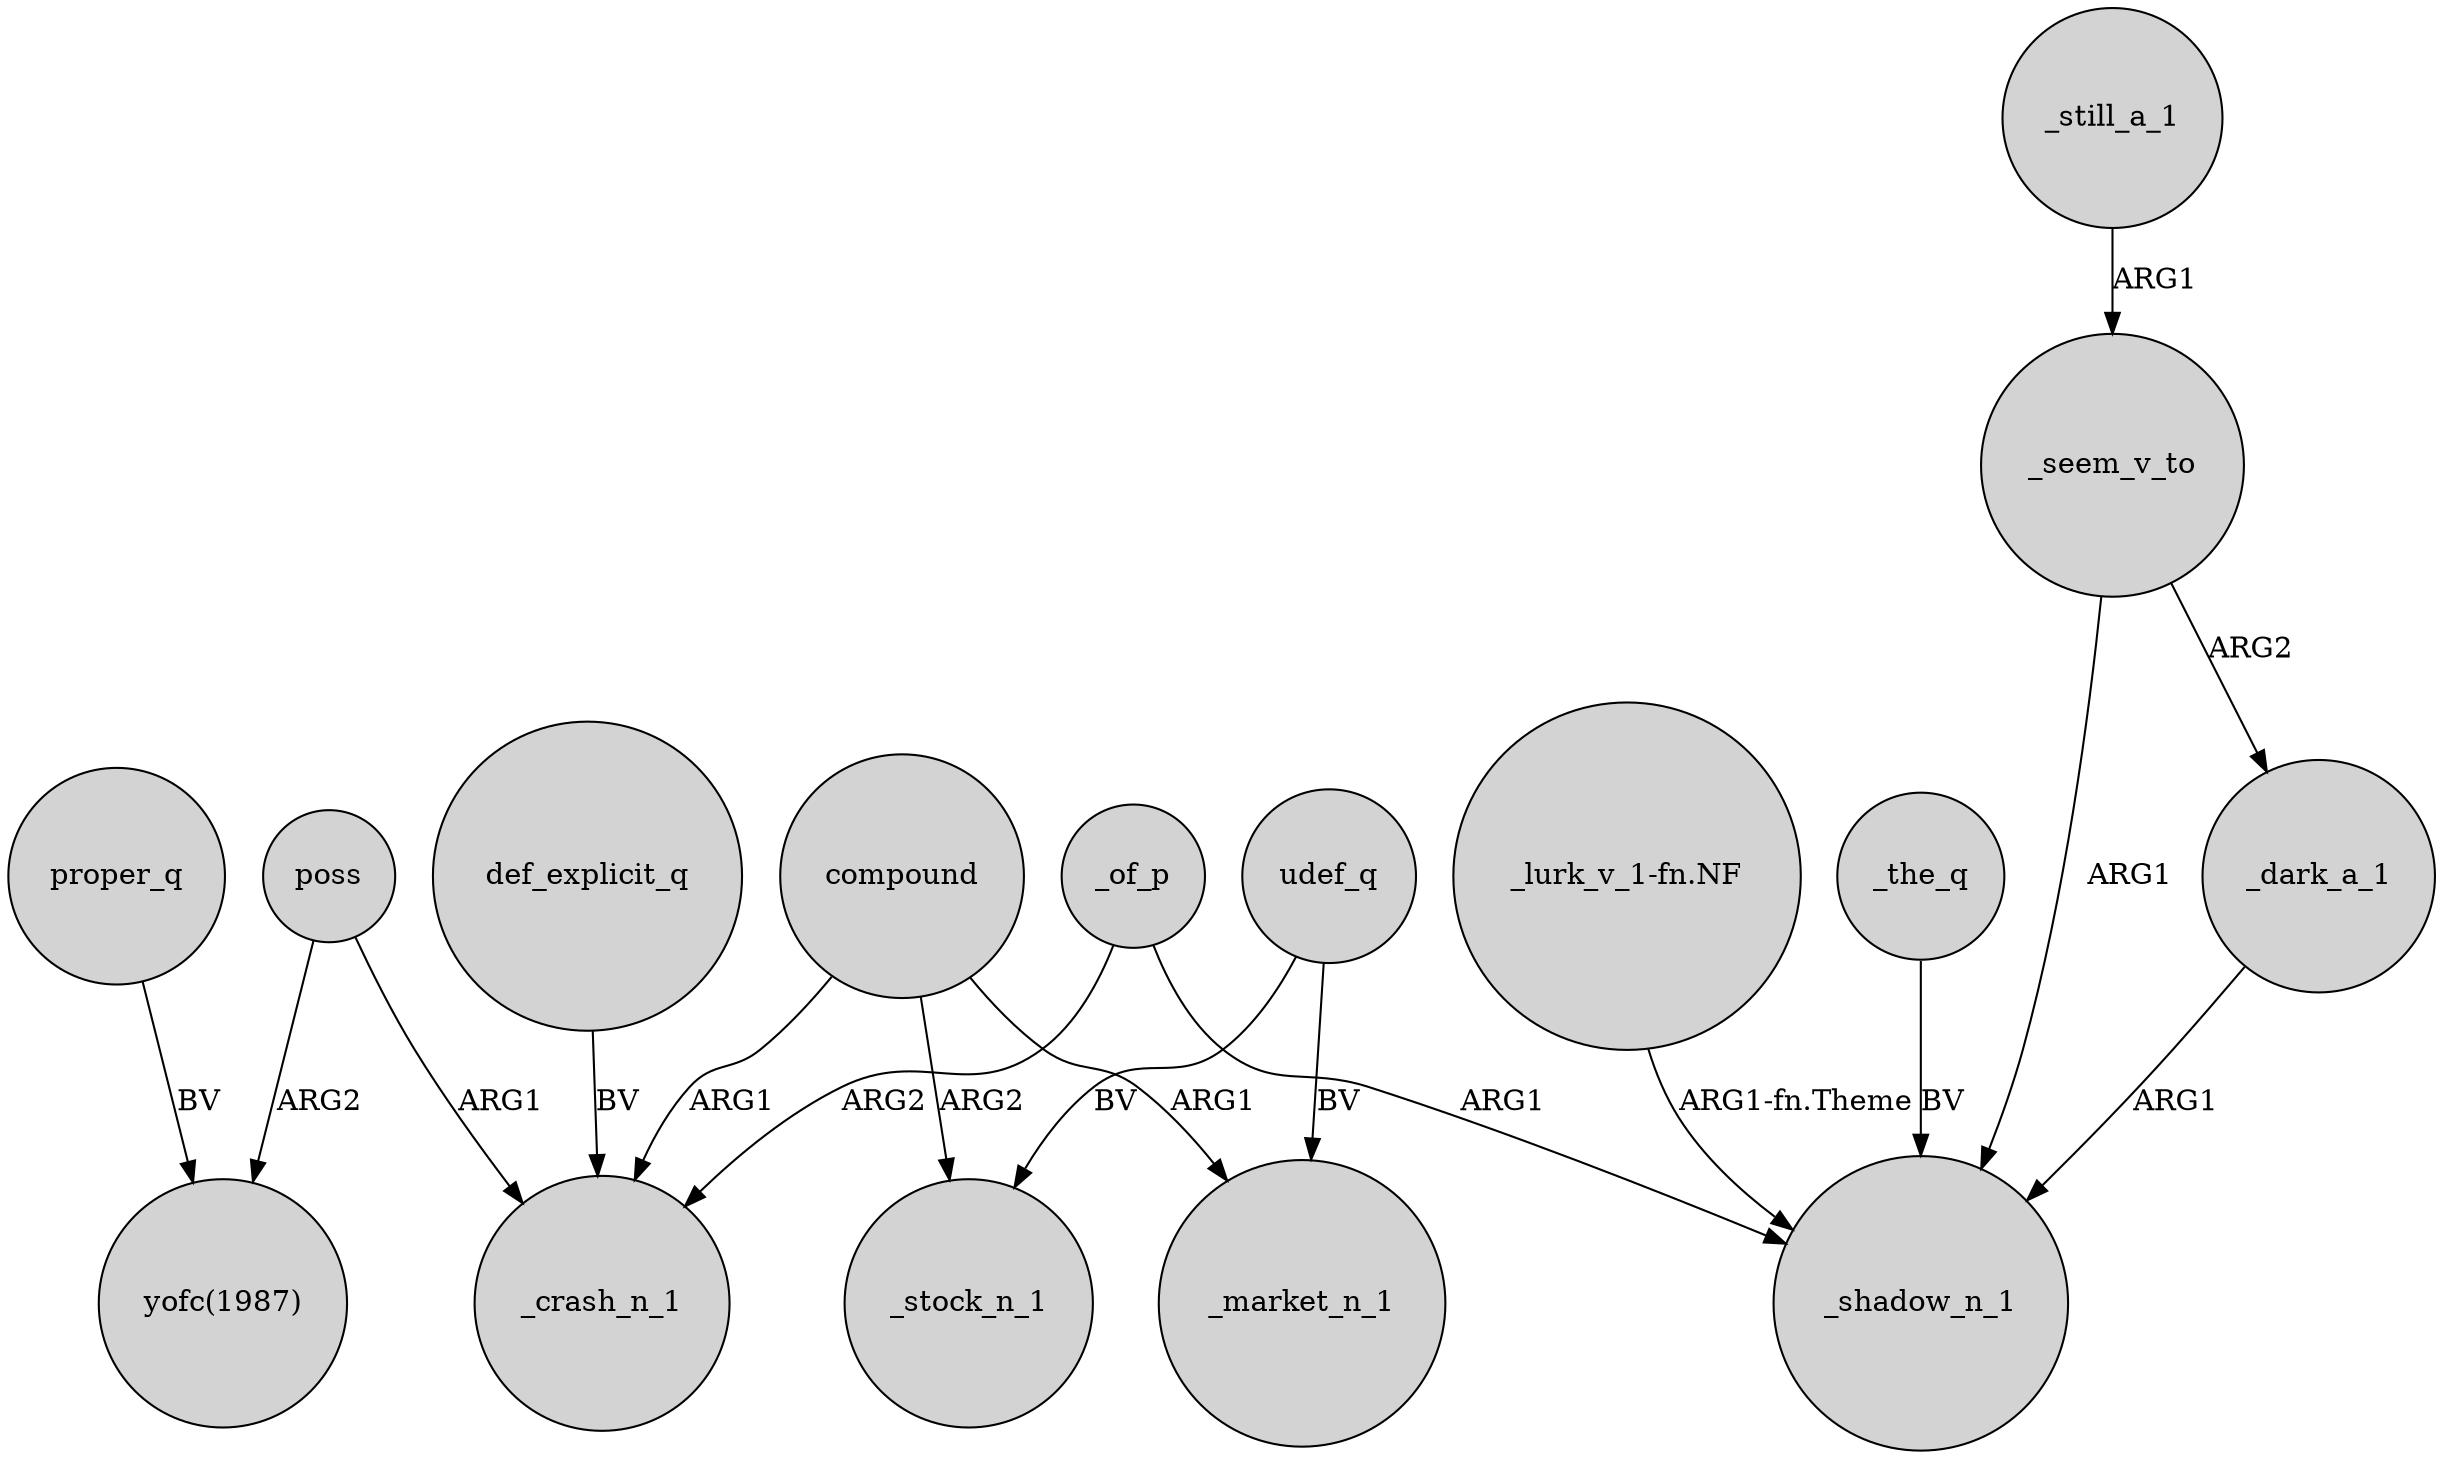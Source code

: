digraph {
	node [shape=circle style=filled]
	_of_p -> _crash_n_1 [label=ARG2]
	poss -> _crash_n_1 [label=ARG1]
	compound -> _crash_n_1 [label=ARG1]
	udef_q -> _stock_n_1 [label=BV]
	"_lurk_v_1-fn.NF" -> _shadow_n_1 [label="ARG1-fn.Theme"]
	_the_q -> _shadow_n_1 [label=BV]
	udef_q -> _market_n_1 [label=BV]
	compound -> _market_n_1 [label=ARG1]
	_still_a_1 -> _seem_v_to [label=ARG1]
	_seem_v_to -> _shadow_n_1 [label=ARG1]
	_of_p -> _shadow_n_1 [label=ARG1]
	_seem_v_to -> _dark_a_1 [label=ARG2]
	def_explicit_q -> _crash_n_1 [label=BV]
	compound -> _stock_n_1 [label=ARG2]
	poss -> "yofc(1987)" [label=ARG2]
	proper_q -> "yofc(1987)" [label=BV]
	_dark_a_1 -> _shadow_n_1 [label=ARG1]
}
